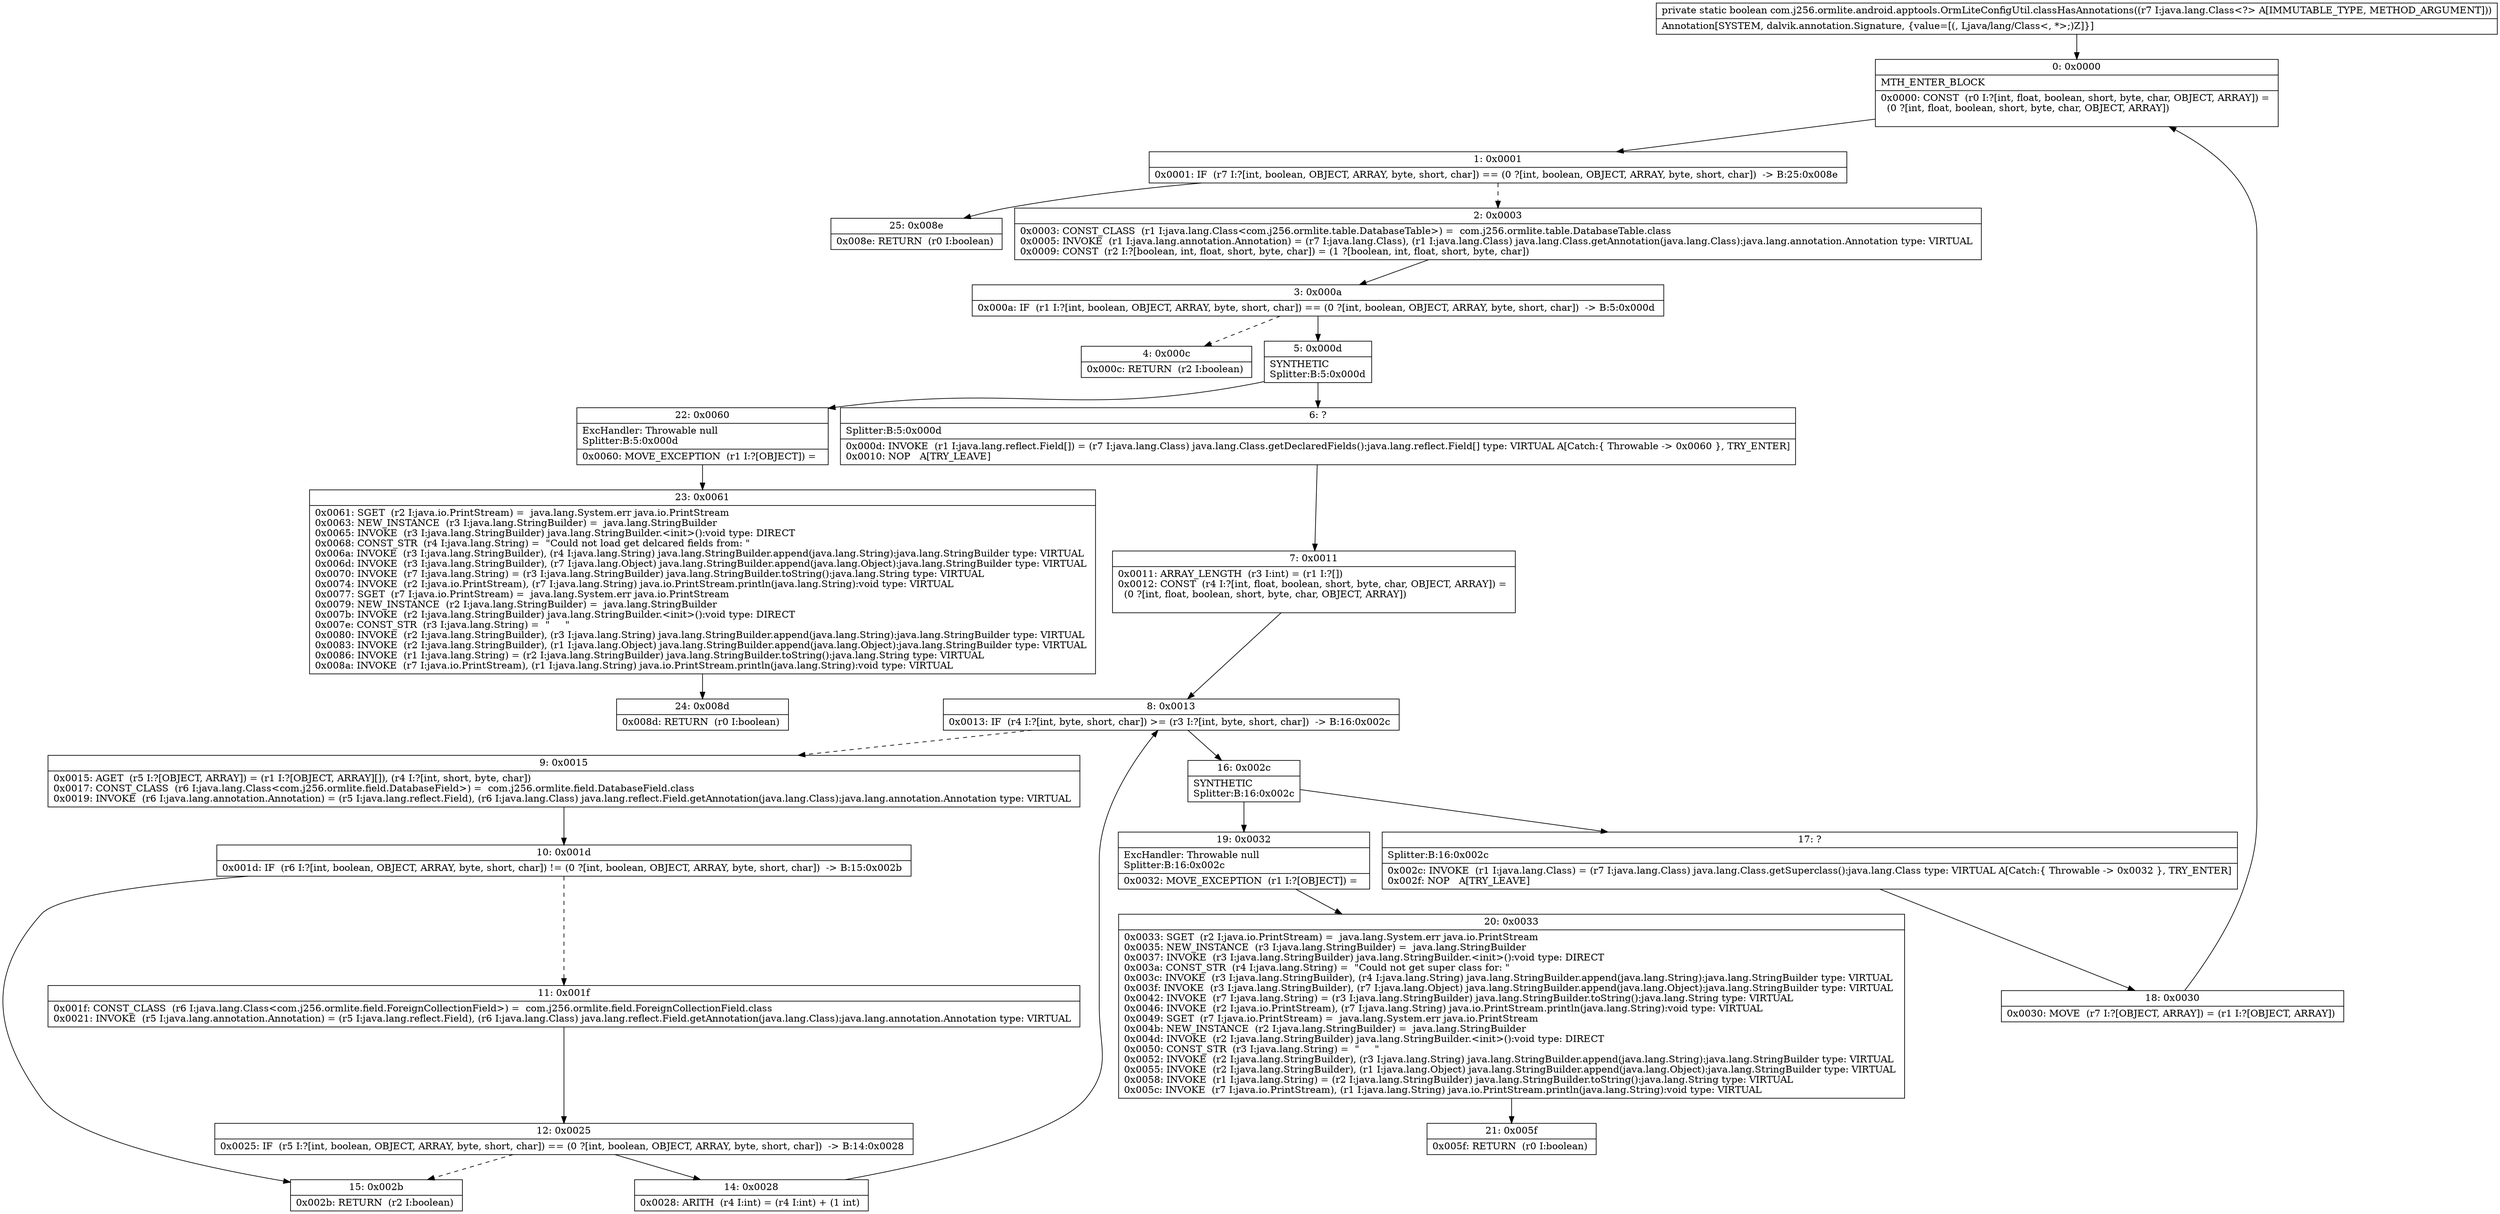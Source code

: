 digraph "CFG forcom.j256.ormlite.android.apptools.OrmLiteConfigUtil.classHasAnnotations(Ljava\/lang\/Class;)Z" {
Node_0 [shape=record,label="{0\:\ 0x0000|MTH_ENTER_BLOCK\l|0x0000: CONST  (r0 I:?[int, float, boolean, short, byte, char, OBJECT, ARRAY]) = \l  (0 ?[int, float, boolean, short, byte, char, OBJECT, ARRAY])\l \l}"];
Node_1 [shape=record,label="{1\:\ 0x0001|0x0001: IF  (r7 I:?[int, boolean, OBJECT, ARRAY, byte, short, char]) == (0 ?[int, boolean, OBJECT, ARRAY, byte, short, char])  \-\> B:25:0x008e \l}"];
Node_2 [shape=record,label="{2\:\ 0x0003|0x0003: CONST_CLASS  (r1 I:java.lang.Class\<com.j256.ormlite.table.DatabaseTable\>) =  com.j256.ormlite.table.DatabaseTable.class \l0x0005: INVOKE  (r1 I:java.lang.annotation.Annotation) = (r7 I:java.lang.Class), (r1 I:java.lang.Class) java.lang.Class.getAnnotation(java.lang.Class):java.lang.annotation.Annotation type: VIRTUAL \l0x0009: CONST  (r2 I:?[boolean, int, float, short, byte, char]) = (1 ?[boolean, int, float, short, byte, char]) \l}"];
Node_3 [shape=record,label="{3\:\ 0x000a|0x000a: IF  (r1 I:?[int, boolean, OBJECT, ARRAY, byte, short, char]) == (0 ?[int, boolean, OBJECT, ARRAY, byte, short, char])  \-\> B:5:0x000d \l}"];
Node_4 [shape=record,label="{4\:\ 0x000c|0x000c: RETURN  (r2 I:boolean) \l}"];
Node_5 [shape=record,label="{5\:\ 0x000d|SYNTHETIC\lSplitter:B:5:0x000d\l}"];
Node_6 [shape=record,label="{6\:\ ?|Splitter:B:5:0x000d\l|0x000d: INVOKE  (r1 I:java.lang.reflect.Field[]) = (r7 I:java.lang.Class) java.lang.Class.getDeclaredFields():java.lang.reflect.Field[] type: VIRTUAL A[Catch:\{ Throwable \-\> 0x0060 \}, TRY_ENTER]\l0x0010: NOP   A[TRY_LEAVE]\l}"];
Node_7 [shape=record,label="{7\:\ 0x0011|0x0011: ARRAY_LENGTH  (r3 I:int) = (r1 I:?[]) \l0x0012: CONST  (r4 I:?[int, float, boolean, short, byte, char, OBJECT, ARRAY]) = \l  (0 ?[int, float, boolean, short, byte, char, OBJECT, ARRAY])\l \l}"];
Node_8 [shape=record,label="{8\:\ 0x0013|0x0013: IF  (r4 I:?[int, byte, short, char]) \>= (r3 I:?[int, byte, short, char])  \-\> B:16:0x002c \l}"];
Node_9 [shape=record,label="{9\:\ 0x0015|0x0015: AGET  (r5 I:?[OBJECT, ARRAY]) = (r1 I:?[OBJECT, ARRAY][]), (r4 I:?[int, short, byte, char]) \l0x0017: CONST_CLASS  (r6 I:java.lang.Class\<com.j256.ormlite.field.DatabaseField\>) =  com.j256.ormlite.field.DatabaseField.class \l0x0019: INVOKE  (r6 I:java.lang.annotation.Annotation) = (r5 I:java.lang.reflect.Field), (r6 I:java.lang.Class) java.lang.reflect.Field.getAnnotation(java.lang.Class):java.lang.annotation.Annotation type: VIRTUAL \l}"];
Node_10 [shape=record,label="{10\:\ 0x001d|0x001d: IF  (r6 I:?[int, boolean, OBJECT, ARRAY, byte, short, char]) != (0 ?[int, boolean, OBJECT, ARRAY, byte, short, char])  \-\> B:15:0x002b \l}"];
Node_11 [shape=record,label="{11\:\ 0x001f|0x001f: CONST_CLASS  (r6 I:java.lang.Class\<com.j256.ormlite.field.ForeignCollectionField\>) =  com.j256.ormlite.field.ForeignCollectionField.class \l0x0021: INVOKE  (r5 I:java.lang.annotation.Annotation) = (r5 I:java.lang.reflect.Field), (r6 I:java.lang.Class) java.lang.reflect.Field.getAnnotation(java.lang.Class):java.lang.annotation.Annotation type: VIRTUAL \l}"];
Node_12 [shape=record,label="{12\:\ 0x0025|0x0025: IF  (r5 I:?[int, boolean, OBJECT, ARRAY, byte, short, char]) == (0 ?[int, boolean, OBJECT, ARRAY, byte, short, char])  \-\> B:14:0x0028 \l}"];
Node_14 [shape=record,label="{14\:\ 0x0028|0x0028: ARITH  (r4 I:int) = (r4 I:int) + (1 int) \l}"];
Node_15 [shape=record,label="{15\:\ 0x002b|0x002b: RETURN  (r2 I:boolean) \l}"];
Node_16 [shape=record,label="{16\:\ 0x002c|SYNTHETIC\lSplitter:B:16:0x002c\l}"];
Node_17 [shape=record,label="{17\:\ ?|Splitter:B:16:0x002c\l|0x002c: INVOKE  (r1 I:java.lang.Class) = (r7 I:java.lang.Class) java.lang.Class.getSuperclass():java.lang.Class type: VIRTUAL A[Catch:\{ Throwable \-\> 0x0032 \}, TRY_ENTER]\l0x002f: NOP   A[TRY_LEAVE]\l}"];
Node_18 [shape=record,label="{18\:\ 0x0030|0x0030: MOVE  (r7 I:?[OBJECT, ARRAY]) = (r1 I:?[OBJECT, ARRAY]) \l}"];
Node_19 [shape=record,label="{19\:\ 0x0032|ExcHandler: Throwable null\lSplitter:B:16:0x002c\l|0x0032: MOVE_EXCEPTION  (r1 I:?[OBJECT]) =  \l}"];
Node_20 [shape=record,label="{20\:\ 0x0033|0x0033: SGET  (r2 I:java.io.PrintStream) =  java.lang.System.err java.io.PrintStream \l0x0035: NEW_INSTANCE  (r3 I:java.lang.StringBuilder) =  java.lang.StringBuilder \l0x0037: INVOKE  (r3 I:java.lang.StringBuilder) java.lang.StringBuilder.\<init\>():void type: DIRECT \l0x003a: CONST_STR  (r4 I:java.lang.String) =  \"Could not get super class for: \" \l0x003c: INVOKE  (r3 I:java.lang.StringBuilder), (r4 I:java.lang.String) java.lang.StringBuilder.append(java.lang.String):java.lang.StringBuilder type: VIRTUAL \l0x003f: INVOKE  (r3 I:java.lang.StringBuilder), (r7 I:java.lang.Object) java.lang.StringBuilder.append(java.lang.Object):java.lang.StringBuilder type: VIRTUAL \l0x0042: INVOKE  (r7 I:java.lang.String) = (r3 I:java.lang.StringBuilder) java.lang.StringBuilder.toString():java.lang.String type: VIRTUAL \l0x0046: INVOKE  (r2 I:java.io.PrintStream), (r7 I:java.lang.String) java.io.PrintStream.println(java.lang.String):void type: VIRTUAL \l0x0049: SGET  (r7 I:java.io.PrintStream) =  java.lang.System.err java.io.PrintStream \l0x004b: NEW_INSTANCE  (r2 I:java.lang.StringBuilder) =  java.lang.StringBuilder \l0x004d: INVOKE  (r2 I:java.lang.StringBuilder) java.lang.StringBuilder.\<init\>():void type: DIRECT \l0x0050: CONST_STR  (r3 I:java.lang.String) =  \"     \" \l0x0052: INVOKE  (r2 I:java.lang.StringBuilder), (r3 I:java.lang.String) java.lang.StringBuilder.append(java.lang.String):java.lang.StringBuilder type: VIRTUAL \l0x0055: INVOKE  (r2 I:java.lang.StringBuilder), (r1 I:java.lang.Object) java.lang.StringBuilder.append(java.lang.Object):java.lang.StringBuilder type: VIRTUAL \l0x0058: INVOKE  (r1 I:java.lang.String) = (r2 I:java.lang.StringBuilder) java.lang.StringBuilder.toString():java.lang.String type: VIRTUAL \l0x005c: INVOKE  (r7 I:java.io.PrintStream), (r1 I:java.lang.String) java.io.PrintStream.println(java.lang.String):void type: VIRTUAL \l}"];
Node_21 [shape=record,label="{21\:\ 0x005f|0x005f: RETURN  (r0 I:boolean) \l}"];
Node_22 [shape=record,label="{22\:\ 0x0060|ExcHandler: Throwable null\lSplitter:B:5:0x000d\l|0x0060: MOVE_EXCEPTION  (r1 I:?[OBJECT]) =  \l}"];
Node_23 [shape=record,label="{23\:\ 0x0061|0x0061: SGET  (r2 I:java.io.PrintStream) =  java.lang.System.err java.io.PrintStream \l0x0063: NEW_INSTANCE  (r3 I:java.lang.StringBuilder) =  java.lang.StringBuilder \l0x0065: INVOKE  (r3 I:java.lang.StringBuilder) java.lang.StringBuilder.\<init\>():void type: DIRECT \l0x0068: CONST_STR  (r4 I:java.lang.String) =  \"Could not load get delcared fields from: \" \l0x006a: INVOKE  (r3 I:java.lang.StringBuilder), (r4 I:java.lang.String) java.lang.StringBuilder.append(java.lang.String):java.lang.StringBuilder type: VIRTUAL \l0x006d: INVOKE  (r3 I:java.lang.StringBuilder), (r7 I:java.lang.Object) java.lang.StringBuilder.append(java.lang.Object):java.lang.StringBuilder type: VIRTUAL \l0x0070: INVOKE  (r7 I:java.lang.String) = (r3 I:java.lang.StringBuilder) java.lang.StringBuilder.toString():java.lang.String type: VIRTUAL \l0x0074: INVOKE  (r2 I:java.io.PrintStream), (r7 I:java.lang.String) java.io.PrintStream.println(java.lang.String):void type: VIRTUAL \l0x0077: SGET  (r7 I:java.io.PrintStream) =  java.lang.System.err java.io.PrintStream \l0x0079: NEW_INSTANCE  (r2 I:java.lang.StringBuilder) =  java.lang.StringBuilder \l0x007b: INVOKE  (r2 I:java.lang.StringBuilder) java.lang.StringBuilder.\<init\>():void type: DIRECT \l0x007e: CONST_STR  (r3 I:java.lang.String) =  \"     \" \l0x0080: INVOKE  (r2 I:java.lang.StringBuilder), (r3 I:java.lang.String) java.lang.StringBuilder.append(java.lang.String):java.lang.StringBuilder type: VIRTUAL \l0x0083: INVOKE  (r2 I:java.lang.StringBuilder), (r1 I:java.lang.Object) java.lang.StringBuilder.append(java.lang.Object):java.lang.StringBuilder type: VIRTUAL \l0x0086: INVOKE  (r1 I:java.lang.String) = (r2 I:java.lang.StringBuilder) java.lang.StringBuilder.toString():java.lang.String type: VIRTUAL \l0x008a: INVOKE  (r7 I:java.io.PrintStream), (r1 I:java.lang.String) java.io.PrintStream.println(java.lang.String):void type: VIRTUAL \l}"];
Node_24 [shape=record,label="{24\:\ 0x008d|0x008d: RETURN  (r0 I:boolean) \l}"];
Node_25 [shape=record,label="{25\:\ 0x008e|0x008e: RETURN  (r0 I:boolean) \l}"];
MethodNode[shape=record,label="{private static boolean com.j256.ormlite.android.apptools.OrmLiteConfigUtil.classHasAnnotations((r7 I:java.lang.Class\<?\> A[IMMUTABLE_TYPE, METHOD_ARGUMENT]))  | Annotation[SYSTEM, dalvik.annotation.Signature, \{value=[(, Ljava\/lang\/Class\<, *\>;)Z]\}]\l}"];
MethodNode -> Node_0;
Node_0 -> Node_1;
Node_1 -> Node_2[style=dashed];
Node_1 -> Node_25;
Node_2 -> Node_3;
Node_3 -> Node_4[style=dashed];
Node_3 -> Node_5;
Node_5 -> Node_6;
Node_5 -> Node_22;
Node_6 -> Node_7;
Node_7 -> Node_8;
Node_8 -> Node_9[style=dashed];
Node_8 -> Node_16;
Node_9 -> Node_10;
Node_10 -> Node_11[style=dashed];
Node_10 -> Node_15;
Node_11 -> Node_12;
Node_12 -> Node_14;
Node_12 -> Node_15[style=dashed];
Node_14 -> Node_8;
Node_16 -> Node_17;
Node_16 -> Node_19;
Node_17 -> Node_18;
Node_18 -> Node_0;
Node_19 -> Node_20;
Node_20 -> Node_21;
Node_22 -> Node_23;
Node_23 -> Node_24;
}

